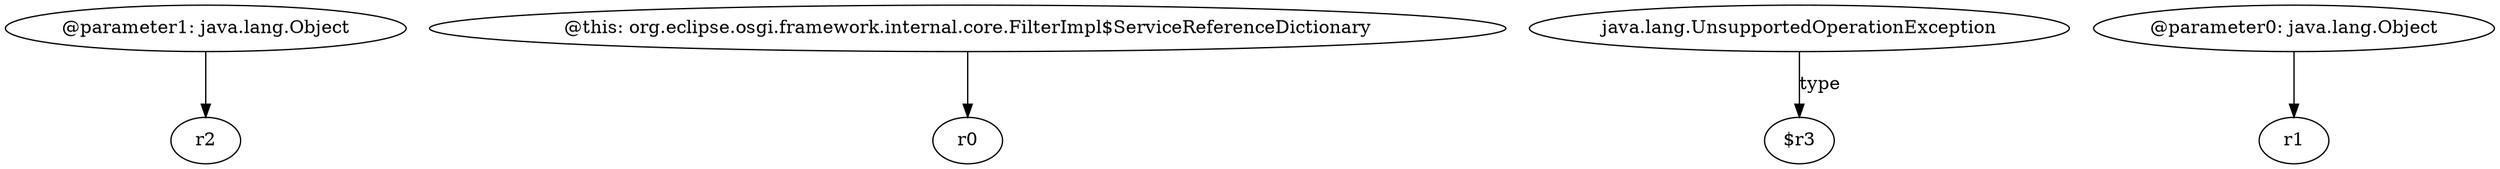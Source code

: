 digraph g {
0[label="@parameter1: java.lang.Object"]
1[label="r2"]
0->1[label=""]
2[label="@this: org.eclipse.osgi.framework.internal.core.FilterImpl$ServiceReferenceDictionary"]
3[label="r0"]
2->3[label=""]
4[label="java.lang.UnsupportedOperationException"]
5[label="$r3"]
4->5[label="type"]
6[label="@parameter0: java.lang.Object"]
7[label="r1"]
6->7[label=""]
}